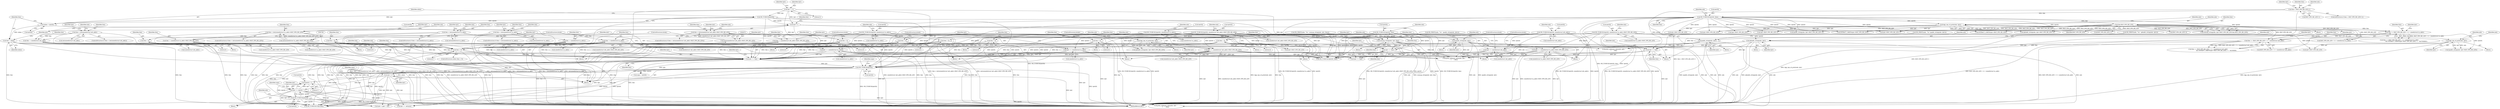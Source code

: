 digraph "0_tcpdump_af2cf04a9394c1a56227c2289ae8da262828294a@array" {
"1001174" [label="(Call,tptr[0] + 1)"];
"1001172" [label="(Call,tptr += tptr[0] + 1)"];
"1001160" [label="(Call,ND_TCHECK(tptr[0]))"];
"1001142" [label="(Call,tptr++)"];
"1001130" [label="(Call,tptr += tlen)"];
"1000865" [label="(Call,tlen -= sizeof(struct in6_addr))"];
"1000835" [label="(Call,tlen < (int)sizeof(struct in6_addr))"];
"1001087" [label="(Call,tlen = 0)"];
"1001000" [label="(Call,tlen = 0)"];
"1000719" [label="(Call,tlen > 0)"];
"1000821" [label="(Call,tlen -= (sizeof(struct in_addr)+BGP_VPN_RD_LEN))"];
"1000781" [label="(Call,tlen < (int)(sizeof(struct in_addr)+BGP_VPN_RD_LEN))"];
"1000783" [label="(Call,(int)(sizeof(struct in_addr)+BGP_VPN_RD_LEN))"];
"1000959" [label="(Call,tlen -= (sizeof(struct in_addr)))"];
"1000929" [label="(Call,tlen < (int)sizeof(struct in_addr))"];
"1000771" [label="(Call,tlen -= sizeof(struct in_addr))"];
"1000741" [label="(Call,tlen < (int)sizeof(struct in_addr))"];
"1000915" [label="(Call,tlen -= (sizeof(struct in6_addr)+BGP_VPN_RD_LEN))"];
"1000875" [label="(Call,tlen < (int)(sizeof(struct in6_addr)+BGP_VPN_RD_LEN))"];
"1000877" [label="(Call,(int)(sizeof(struct in6_addr)+BGP_VPN_RD_LEN))"];
"1000940" [label="(Call,tlen = 0)"];
"1000752" [label="(Call,tlen = 0)"];
"1000794" [label="(Call,tlen = 0)"];
"1000985" [label="(Call,tlen = 0)"];
"1000702" [label="(Call,tlen = nhlen)"];
"1000697" [label="(Call,nhlen = tptr[0])"];
"1000693" [label="(Call,ND_TCHECK(tptr[0]))"];
"1000690" [label="(Call,tptr +=3)"];
"1000888" [label="(Call,tlen = 0)"];
"1000846" [label="(Call,tlen = 0)"];
"1000757" [label="(Call,ND_TCHECK2(tptr[0], sizeof(struct in_addr)))"];
"1000945" [label="(Call,ND_TCHECK2(tptr[0], sizeof(struct in_addr)))"];
"1000799" [label="(Call,ND_TCHECK2(tptr[0], sizeof(struct in_addr)+BGP_VPN_RD_LEN))"];
"1000893" [label="(Call,ND_TCHECK2(tptr[0], sizeof(struct in6_addr)+BGP_VPN_RD_LEN))"];
"1000982" [label="(Call,tptr += tlen)"];
"1000978" [label="(Call,isonsap_string(ndo, tptr, tlen))"];
"1000968" [label="(Call,ND_TCHECK2(tptr[0], tlen))"];
"1001005" [label="(Call,ND_TCHECK2(tptr[0], tlen))"];
"1000990" [label="(Call,tlen < BGP_VPN_RD_LEN+1)"];
"1000921" [label="(Call,tptr += (sizeof(struct in6_addr)+BGP_VPN_RD_LEN))"];
"1000907" [label="(Call,bgp_vpn_rd_print(ndo, tptr))"];
"1000963" [label="(Call,tptr += (sizeof(struct in_addr)))"];
"1000956" [label="(Call,ipaddr_string(ndo, tptr))"];
"1000775" [label="(Call,tptr += sizeof(struct in_addr))"];
"1000768" [label="(Call,ipaddr_string(ndo, tptr))"];
"1000869" [label="(Call,tptr += sizeof(struct in6_addr))"];
"1000851" [label="(Call,ND_TCHECK2(tptr[0], sizeof(struct in6_addr)))"];
"1000862" [label="(Call,ip6addr_string(ndo, tptr))"];
"1001084" [label="(Call,tptr += tlen)"];
"1001029" [label="(Call,tlen == BGP_VPN_RD_LEN + 4 + sizeof(struct in_addr))"];
"1001024" [label="(Call,tlen-BGP_VPN_RD_LEN)"];
"1001058" [label="(Call,tlen == BGP_VPN_RD_LEN + 3 + sizeof(struct in6_addr))"];
"1001016" [label="(Call,bgp_vpn_rd_print(ndo, tptr))"];
"1000705" [label="(Call,tptr++)"];
"1000827" [label="(Call,tptr += (sizeof(struct in_addr)+BGP_VPN_RD_LEN))"];
"1000813" [label="(Call,bgp_vpn_rd_print(ndo, tptr))"];
"1001133" [label="(Call,ND_TCHECK(tptr[0]))"];
"1000990" [label="(Call,tlen < BGP_VPN_RD_LEN+1)"];
"1000705" [label="(Call,tptr++)"];
"1001020" [label="(Identifier,ndo)"];
"1000841" [label="(Block,)"];
"1000912" [label="(Call,tptr+BGP_VPN_RD_LEN)"];
"1000895" [label="(Identifier,tptr)"];
"1000750" [label="(Identifier,ndo)"];
"1000874" [label="(ControlStructure,if (tlen < (int)(sizeof(struct in6_addr)+BGP_VPN_RD_LEN)))"];
"1001015" [label="(Block,)"];
"1000769" [label="(Identifier,ndo)"];
"1000809" [label="(Identifier,ndo)"];
"1000763" [label="(Call,ND_PRINT((ndo, \"%s\",ipaddr_string(ndo, tptr))))"];
"1001017" [label="(Identifier,ndo)"];
"1000756" [label="(Block,)"];
"1000702" [label="(Call,tlen = nhlen)"];
"1000851" [label="(Call,ND_TCHECK2(tptr[0], sizeof(struct in6_addr)))"];
"1001137" [label="(Call,snpa = tptr[0])"];
"1000890" [label="(Literal,0)"];
"1000889" [label="(Identifier,tlen)"];
"1000761" [label="(Call,sizeof(struct in_addr))"];
"1001092" [label="(Call,ND_TCHECK2(tptr[0], tlen))"];
"1001089" [label="(Literal,0)"];
"1001005" [label="(Call,ND_TCHECK2(tptr[0], tlen))"];
"1000921" [label="(Call,tptr += (sizeof(struct in6_addr)+BGP_VPN_RD_LEN))"];
"1001004" [label="(Block,)"];
"1001040" [label="(Identifier,tptr)"];
"1000833" [label="(ControlStructure,break;)"];
"1000690" [label="(Call,tptr +=3)"];
"1001634" [label="(Call,print_unknown_data(ndo, tptr, \"\n\t    \", tlen))"];
"1000980" [label="(Identifier,tptr)"];
"1000963" [label="(Call,tptr += (sizeof(struct in_addr)))"];
"1001616" [label="(Call,ND_TCHECK2(*tptr,tlen))"];
"1000964" [label="(Identifier,tptr)"];
"1000873" [label="(ControlStructure,break;)"];
"1000814" [label="(Identifier,ndo)"];
"1000859" [label="(Identifier,ndo)"];
"1000794" [label="(Call,tlen = 0)"];
"1000927" [label="(ControlStructure,break;)"];
"1000894" [label="(Call,tptr[0])"];
"1001000" [label="(Call,tlen = 0)"];
"1000869" [label="(Call,tptr += sizeof(struct in6_addr))"];
"1000987" [label="(Literal,0)"];
"1000771" [label="(Call,tlen -= sizeof(struct in_addr))"];
"1001116" [label="(Call,tptr += tlen)"];
"1000768" [label="(Call,ipaddr_string(ndo, tptr))"];
"1001050" [label="(Call,tptr+BGP_VPN_RD_LEN+4)"];
"1000867" [label="(Call,sizeof(struct in6_addr))"];
"1000886" [label="(Identifier,ndo)"];
"1000930" [label="(Identifier,tlen)"];
"1001172" [label="(Call,tptr += tptr[0] + 1)"];
"1001653" [label="(Call,tptr += advance)"];
"1000877" [label="(Call,(int)(sizeof(struct in6_addr)+BGP_VPN_RD_LEN))"];
"1000973" [label="(Call,ND_PRINT((ndo, \"%s\", isonsap_string(ndo, tptr, tlen))))"];
"1000864" [label="(Identifier,tptr)"];
"1000777" [label="(Call,sizeof(struct in_addr))"];
"1000940" [label="(Call,tlen = 0)"];
"1000865" [label="(Call,tlen -= sizeof(struct in6_addr))"];
"1000888" [label="(Call,tlen = 0)"];
"1000875" [label="(Call,tlen < (int)(sizeof(struct in6_addr)+BGP_VPN_RD_LEN))"];
"1000883" [label="(Block,)"];
"1000743" [label="(Call,(int)sizeof(struct in_addr))"];
"1000800" [label="(Call,tptr[0])"];
"1000718" [label="(ControlStructure,while (tlen > 0))"];
"1000759" [label="(Identifier,tptr)"];
"1000837" [label="(Call,(int)sizeof(struct in6_addr))"];
"1000958" [label="(Identifier,tptr)"];
"1000915" [label="(Call,tlen -= (sizeof(struct in6_addr)+BGP_VPN_RD_LEN))"];
"1000946" [label="(Call,tptr[0])"];
"1000972" [label="(Identifier,tlen)"];
"1000957" [label="(Identifier,ndo)"];
"1000871" [label="(Call,sizeof(struct in6_addr))"];
"1000860" [label="(Block,)"];
"1000773" [label="(Call,sizeof(struct in_addr))"];
"1001059" [label="(Identifier,tlen)"];
"1001085" [label="(Identifier,tptr)"];
"1002940" [label="(Call,print_unknown_data(ndo, pptr, \"\n\t    \", len))"];
"1002950" [label="(MethodReturn,RET)"];
"1000834" [label="(ControlStructure,if (tlen < (int)sizeof(struct in6_addr)))"];
"1001026" [label="(Identifier,BGP_VPN_RD_LEN)"];
"1001019" [label="(Call,isonsap_string(ndo, tptr+BGP_VPN_RD_LEN,tlen-BGP_VPN_RD_LEN))"];
"1000753" [label="(Identifier,tlen)"];
"1000846" [label="(Call,tlen = 0)"];
"1000757" [label="(Call,ND_TCHECK2(tptr[0], sizeof(struct in_addr)))"];
"1000959" [label="(Call,tlen -= (sizeof(struct in_addr)))"];
"1000929" [label="(Call,tlen < (int)sizeof(struct in_addr))"];
"1000758" [label="(Call,tptr[0])"];
"1001158" [label="(Identifier,snpa)"];
"1001016" [label="(Call,bgp_vpn_rd_print(ndo, tptr))"];
"1000992" [label="(Call,BGP_VPN_RD_LEN+1)"];
"1000703" [label="(Identifier,tlen)"];
"1001002" [label="(Literal,0)"];
"1001081" [label="(Call,BGP_VPN_RD_LEN+3)"];
"1001058" [label="(Call,tlen == BGP_VPN_RD_LEN + 3 + sizeof(struct in6_addr))"];
"1000741" [label="(Call,tlen < (int)sizeof(struct in_addr))"];
"1000766" [label="(Block,)"];
"1000822" [label="(Identifier,tlen)"];
"1001018" [label="(Identifier,tptr)"];
"1000917" [label="(Call,sizeof(struct in6_addr)+BGP_VPN_RD_LEN)"];
"1001077" [label="(Call,ip6addr_string(ndo, tptr+BGP_VPN_RD_LEN+3))"];
"1000944" [label="(Block,)"];
"1000986" [label="(Identifier,tlen)"];
"1001166" [label="(Identifier,ndo)"];
"1000692" [label="(Literal,3)"];
"1001006" [label="(Call,tptr[0])"];
"1000982" [label="(Call,tptr += tlen)"];
"1000981" [label="(Identifier,tlen)"];
"1000818" [label="(Call,tptr+BGP_VPN_RD_LEN)"];
"1000770" [label="(Identifier,tptr)"];
"1001048" [label="(Call,ipaddr_string(ndo, tptr+BGP_VPN_RD_LEN+4))"];
"1001001" [label="(Identifier,tlen)"];
"1001173" [label="(Identifier,tptr)"];
"1001174" [label="(Call,tptr[0] + 1)"];
"1000813" [label="(Call,bgp_vpn_rd_print(ndo, tptr))"];
"1000836" [label="(Identifier,tlen)"];
"1000961" [label="(Call,sizeof(struct in_addr))"];
"1000815" [label="(Identifier,tptr)"];
"1000829" [label="(Call,sizeof(struct in_addr)+BGP_VPN_RD_LEN)"];
"1001028" [label="(Call,tlen == BGP_VPN_RD_LEN + 4 + sizeof(struct in_addr)\n                                    && EXTRACT_32BITS(tptr+BGP_VPN_RD_LEN) ==  0x47000601)"];
"1000942" [label="(Literal,0)"];
"1000998" [label="(Identifier,ndo)"];
"1001160" [label="(Call,ND_TCHECK(tptr[0]))"];
"1000923" [label="(Call,sizeof(struct in6_addr)+BGP_VPN_RD_LEN)"];
"1000945" [label="(Call,ND_TCHECK2(tptr[0], sizeof(struct in_addr)))"];
"1000988" [label="(ControlStructure,break;)"];
"1000910" [label="(Call,ip6addr_string(ndo, tptr+BGP_VPN_RD_LEN))"];
"1000708" [label="(Identifier,tlen)"];
"1000779" [label="(ControlStructure,break;)"];
"1000984" [label="(Identifier,tlen)"];
"1000978" [label="(Call,isonsap_string(ndo, tptr, tlen))"];
"1000863" [label="(Identifier,ndo)"];
"1000698" [label="(Identifier,nhlen)"];
"1000879" [label="(Call,sizeof(struct in6_addr)+BGP_VPN_RD_LEN)"];
"1001029" [label="(Call,tlen == BGP_VPN_RD_LEN + 4 + sizeof(struct in_addr))"];
"1000782" [label="(Identifier,tlen)"];
"1001126" [label="(Identifier,ndo)"];
"1000828" [label="(Identifier,tptr)"];
"1001007" [label="(Identifier,tptr)"];
"1001087" [label="(Call,tlen = 0)"];
"1000866" [label="(Identifier,tlen)"];
"1000954" [label="(Block,)"];
"1000951" [label="(Call,ND_PRINT((ndo, \"%s\", ipaddr_string(ndo, tptr))))"];
"1001138" [label="(Identifier,snpa)"];
"1001130" [label="(Call,tptr += tlen)"];
"1001159" [label="(Block,)"];
"1000739" [label="(Block,)"];
"1001161" [label="(Call,tptr[0])"];
"1001024" [label="(Call,tlen-BGP_VPN_RD_LEN)"];
"1000847" [label="(Identifier,tlen)"];
"1000853" [label="(Identifier,tptr)"];
"1000693" [label="(Call,ND_TCHECK(tptr[0]))"];
"1001143" [label="(Identifier,tptr)"];
"1000775" [label="(Call,tptr += sizeof(struct in_addr))"];
"1000781" [label="(Call,tlen < (int)(sizeof(struct in_addr)+BGP_VPN_RD_LEN))"];
"1001012" [label="(Identifier,ndo)"];
"1001021" [label="(Call,tptr+BGP_VPN_RD_LEN)"];
"1000965" [label="(Call,sizeof(struct in_addr))"];
"1001067" [label="(Call,EXTRACT_24BITS(tptr+BGP_VPN_RD_LEN))"];
"1001079" [label="(Call,tptr+BGP_VPN_RD_LEN+3)"];
"1000907" [label="(Call,bgp_vpn_rd_print(ndo, tptr))"];
"1000897" [label="(Call,sizeof(struct in6_addr)+BGP_VPN_RD_LEN)"];
"1001090" [label="(ControlStructure,break;)"];
"1000862" [label="(Call,ip6addr_string(ndo, tptr))"];
"1000906" [label="(Block,)"];
"1000967" [label="(ControlStructure,break;)"];
"1001031" [label="(Call,BGP_VPN_RD_LEN + 4 + sizeof(struct in_addr))"];
"1000776" [label="(Identifier,tptr)"];
"1000991" [label="(Identifier,tlen)"];
"1000827" [label="(Call,tptr += (sizeof(struct in_addr)+BGP_VPN_RD_LEN))"];
"1001178" [label="(Literal,1)"];
"1001133" [label="(Call,ND_TCHECK(tptr[0]))"];
"1000721" [label="(Literal,0)"];
"1000704" [label="(Identifier,nhlen)"];
"1000803" [label="(Call,sizeof(struct in_addr)+BGP_VPN_RD_LEN)"];
"1000909" [label="(Identifier,tptr)"];
"1000947" [label="(Identifier,tptr)"];
"1000785" [label="(Call,sizeof(struct in_addr)+BGP_VPN_RD_LEN)"];
"1000975" [label="(Identifier,ndo)"];
"1001038" [label="(Call,EXTRACT_32BITS(tptr+BGP_VPN_RD_LEN))"];
"1001052" [label="(Call,BGP_VPN_RD_LEN+4)"];
"1000719" [label="(Call,tlen > 0)"];
"1000801" [label="(Identifier,tptr)"];
"1001111" [label="(Call,print_unknown_data(ndo, tptr, \"\n\t    \", tlen))"];
"1000968" [label="(Call,ND_TCHECK2(tptr[0], tlen))"];
"1000789" [label="(Block,)"];
"1001134" [label="(Call,tptr[0])"];
"1000893" [label="(Call,ND_TCHECK2(tptr[0], sizeof(struct in6_addr)+BGP_VPN_RD_LEN))"];
"1000876" [label="(Identifier,tlen)"];
"1000695" [label="(Identifier,tptr)"];
"1001142" [label="(Call,tptr++)"];
"1000697" [label="(Call,nhlen = tptr[0])"];
"1000857" [label="(Call,ND_PRINT((ndo, \"%s\", ip6addr_string(ndo, tptr))))"];
"1000706" [label="(Identifier,tptr)"];
"1000855" [label="(Call,sizeof(struct in6_addr))"];
"1001068" [label="(Call,tptr+BGP_VPN_RD_LEN)"];
"1000979" [label="(Identifier,ndo)"];
"1000976" [label="(Block,)"];
"1000941" [label="(Identifier,tlen)"];
"1000772" [label="(Identifier,tlen)"];
"1000953" [label="(Identifier,ndo)"];
"1000823" [label="(Call,sizeof(struct in_addr)+BGP_VPN_RD_LEN)"];
"1000850" [label="(Block,)"];
"1001057" [label="(Call,tlen == BGP_VPN_RD_LEN + 3 + sizeof(struct in6_addr)\n                                         && EXTRACT_24BITS(tptr+BGP_VPN_RD_LEN) ==  0x350000)"];
"1001039" [label="(Call,tptr+BGP_VPN_RD_LEN)"];
"1000949" [label="(Call,sizeof(struct in_addr))"];
"1000726" [label="(Identifier,nnh)"];
"1000835" [label="(Call,tlen < (int)sizeof(struct in6_addr))"];
"1000798" [label="(Block,)"];
"1000985" [label="(Call,tlen = 0)"];
"1000747" [label="(Block,)"];
"1000852" [label="(Call,tptr[0])"];
"1001025" [label="(Identifier,tlen)"];
"1000938" [label="(Identifier,ndo)"];
"1001131" [label="(Identifier,tptr)"];
"1000960" [label="(Identifier,tlen)"];
"1000995" [label="(Block,)"];
"1000795" [label="(Identifier,tlen)"];
"1001145" [label="(Identifier,snpa)"];
"1001135" [label="(Identifier,tptr)"];
"1000754" [label="(Literal,0)"];
"1000765" [label="(Identifier,ndo)"];
"1000752" [label="(Call,tlen = 0)"];
"1000983" [label="(Identifier,tptr)"];
"1000969" [label="(Call,tptr[0])"];
"1001009" [label="(Identifier,tlen)"];
"1000796" [label="(Literal,0)"];
"1000780" [label="(ControlStructure,if (tlen < (int)(sizeof(struct in_addr)+BGP_VPN_RD_LEN)))"];
"1000916" [label="(Identifier,tlen)"];
"1000151" [label="(Block,)"];
"1001030" [label="(Identifier,tlen)"];
"1000956" [label="(Call,ipaddr_string(ndo, tptr))"];
"1001186" [label="(Call,tptr < pptr + len)"];
"1000816" [label="(Call,ipaddr_string(ndo, tptr+BGP_VPN_RD_LEN))"];
"1000792" [label="(Identifier,ndo)"];
"1000908" [label="(Identifier,ndo)"];
"1001088" [label="(Identifier,tlen)"];
"1000928" [label="(ControlStructure,if (tlen < (int)sizeof(struct in_addr)))"];
"1000742" [label="(Identifier,tlen)"];
"1000844" [label="(Identifier,ndo)"];
"1000691" [label="(Identifier,tptr)"];
"1000799" [label="(Call,ND_TCHECK2(tptr[0], sizeof(struct in_addr)+BGP_VPN_RD_LEN))"];
"1001060" [label="(Call,BGP_VPN_RD_LEN + 3 + sizeof(struct in6_addr))"];
"1000817" [label="(Identifier,ndo)"];
"1000848" [label="(Literal,0)"];
"1000931" [label="(Call,(int)sizeof(struct in_addr))"];
"1001132" [label="(Identifier,tlen)"];
"1001175" [label="(Call,tptr[0])"];
"1000989" [label="(ControlStructure,if (tlen < BGP_VPN_RD_LEN+1))"];
"1000694" [label="(Call,tptr[0])"];
"1000821" [label="(Call,tlen -= (sizeof(struct in_addr)+BGP_VPN_RD_LEN))"];
"1000935" [label="(Block,)"];
"1000783" [label="(Call,(int)(sizeof(struct in_addr)+BGP_VPN_RD_LEN))"];
"1000699" [label="(Call,tptr[0])"];
"1000922" [label="(Identifier,tptr)"];
"1000911" [label="(Identifier,ndo)"];
"1001084" [label="(Call,tptr += tlen)"];
"1001086" [label="(Identifier,tlen)"];
"1001069" [label="(Identifier,tptr)"];
"1000812" [label="(Block,)"];
"1000740" [label="(ControlStructure,if (tlen < (int)sizeof(struct in_addr)))"];
"1000870" [label="(Identifier,tptr)"];
"1000892" [label="(Block,)"];
"1000720" [label="(Identifier,tlen)"];
"1000903" [label="(Identifier,ndo)"];
"1001174" -> "1001172"  [label="AST: "];
"1001174" -> "1001178"  [label="CFG: "];
"1001175" -> "1001174"  [label="AST: "];
"1001178" -> "1001174"  [label="AST: "];
"1001172" -> "1001174"  [label="CFG: "];
"1001174" -> "1002950"  [label="DDG: tptr[0]"];
"1001172" -> "1001174"  [label="DDG: tptr"];
"1001160" -> "1001174"  [label="DDG: tptr[0]"];
"1001142" -> "1001174"  [label="DDG: tptr"];
"1001172" -> "1001159"  [label="AST: "];
"1001173" -> "1001172"  [label="AST: "];
"1001158" -> "1001172"  [label="CFG: "];
"1001172" -> "1002950"  [label="DDG: tptr[0] + 1"];
"1001172" -> "1001160"  [label="DDG: tptr"];
"1001160" -> "1001172"  [label="DDG: tptr[0]"];
"1001142" -> "1001172"  [label="DDG: tptr"];
"1001172" -> "1001186"  [label="DDG: tptr"];
"1001172" -> "1001616"  [label="DDG: tptr"];
"1001172" -> "1001634"  [label="DDG: tptr"];
"1001172" -> "1001653"  [label="DDG: tptr"];
"1001160" -> "1001159"  [label="AST: "];
"1001160" -> "1001161"  [label="CFG: "];
"1001161" -> "1001160"  [label="AST: "];
"1001166" -> "1001160"  [label="CFG: "];
"1001160" -> "1002950"  [label="DDG: ND_TCHECK(tptr[0])"];
"1001142" -> "1001160"  [label="DDG: tptr"];
"1001133" -> "1001160"  [label="DDG: tptr[0]"];
"1001130" -> "1001160"  [label="DDG: tptr"];
"1001160" -> "1001186"  [label="DDG: tptr[0]"];
"1001160" -> "1001616"  [label="DDG: tptr[0]"];
"1001160" -> "1001634"  [label="DDG: tptr[0]"];
"1001160" -> "1001653"  [label="DDG: tptr[0]"];
"1001142" -> "1000151"  [label="AST: "];
"1001142" -> "1001143"  [label="CFG: "];
"1001143" -> "1001142"  [label="AST: "];
"1001145" -> "1001142"  [label="CFG: "];
"1001130" -> "1001142"  [label="DDG: tptr"];
"1001133" -> "1001142"  [label="DDG: tptr[0]"];
"1001142" -> "1001186"  [label="DDG: tptr"];
"1001142" -> "1001616"  [label="DDG: tptr"];
"1001142" -> "1001634"  [label="DDG: tptr"];
"1001142" -> "1001653"  [label="DDG: tptr"];
"1001130" -> "1000151"  [label="AST: "];
"1001130" -> "1001132"  [label="CFG: "];
"1001131" -> "1001130"  [label="AST: "];
"1001132" -> "1001130"  [label="AST: "];
"1001135" -> "1001130"  [label="CFG: "];
"1001130" -> "1002950"  [label="DDG: tlen"];
"1000865" -> "1001130"  [label="DDG: tlen"];
"1001087" -> "1001130"  [label="DDG: tlen"];
"1001000" -> "1001130"  [label="DDG: tlen"];
"1000719" -> "1001130"  [label="DDG: tlen"];
"1000821" -> "1001130"  [label="DDG: tlen"];
"1000959" -> "1001130"  [label="DDG: tlen"];
"1000771" -> "1001130"  [label="DDG: tlen"];
"1000915" -> "1001130"  [label="DDG: tlen"];
"1000940" -> "1001130"  [label="DDG: tlen"];
"1000752" -> "1001130"  [label="DDG: tlen"];
"1000794" -> "1001130"  [label="DDG: tlen"];
"1000985" -> "1001130"  [label="DDG: tlen"];
"1000702" -> "1001130"  [label="DDG: tlen"];
"1000888" -> "1001130"  [label="DDG: tlen"];
"1000846" -> "1001130"  [label="DDG: tlen"];
"1000757" -> "1001130"  [label="DDG: tptr[0]"];
"1000945" -> "1001130"  [label="DDG: tptr[0]"];
"1000799" -> "1001130"  [label="DDG: tptr[0]"];
"1000893" -> "1001130"  [label="DDG: tptr[0]"];
"1000982" -> "1001130"  [label="DDG: tptr"];
"1001005" -> "1001130"  [label="DDG: tptr[0]"];
"1000921" -> "1001130"  [label="DDG: tptr"];
"1000963" -> "1001130"  [label="DDG: tptr"];
"1000968" -> "1001130"  [label="DDG: tptr[0]"];
"1000775" -> "1001130"  [label="DDG: tptr"];
"1000869" -> "1001130"  [label="DDG: tptr"];
"1001084" -> "1001130"  [label="DDG: tptr"];
"1000851" -> "1001130"  [label="DDG: tptr[0]"];
"1000705" -> "1001130"  [label="DDG: tptr"];
"1000827" -> "1001130"  [label="DDG: tptr"];
"1000693" -> "1001130"  [label="DDG: tptr[0]"];
"1000690" -> "1001130"  [label="DDG: tptr"];
"1001130" -> "1001133"  [label="DDG: tptr"];
"1001130" -> "1001137"  [label="DDG: tptr"];
"1001130" -> "1001186"  [label="DDG: tptr"];
"1001130" -> "1001616"  [label="DDG: tptr"];
"1001130" -> "1001634"  [label="DDG: tptr"];
"1001130" -> "1001653"  [label="DDG: tptr"];
"1000865" -> "1000850"  [label="AST: "];
"1000865" -> "1000867"  [label="CFG: "];
"1000866" -> "1000865"  [label="AST: "];
"1000867" -> "1000865"  [label="AST: "];
"1000870" -> "1000865"  [label="CFG: "];
"1000865" -> "1002950"  [label="DDG: tlen"];
"1000865" -> "1000719"  [label="DDG: tlen"];
"1000835" -> "1000865"  [label="DDG: tlen"];
"1000865" -> "1001616"  [label="DDG: tlen"];
"1000835" -> "1000834"  [label="AST: "];
"1000835" -> "1000837"  [label="CFG: "];
"1000836" -> "1000835"  [label="AST: "];
"1000837" -> "1000835"  [label="AST: "];
"1000844" -> "1000835"  [label="CFG: "];
"1000853" -> "1000835"  [label="CFG: "];
"1000835" -> "1002950"  [label="DDG: tlen < (int)sizeof(struct in6_addr)"];
"1000835" -> "1002950"  [label="DDG: (int)sizeof(struct in6_addr)"];
"1001087" -> "1001004"  [label="AST: "];
"1001087" -> "1001089"  [label="CFG: "];
"1001088" -> "1001087"  [label="AST: "];
"1001089" -> "1001087"  [label="AST: "];
"1001090" -> "1001087"  [label="CFG: "];
"1001087" -> "1002950"  [label="DDG: tlen"];
"1001087" -> "1000719"  [label="DDG: tlen"];
"1001087" -> "1001616"  [label="DDG: tlen"];
"1001000" -> "1000995"  [label="AST: "];
"1001000" -> "1001002"  [label="CFG: "];
"1001001" -> "1001000"  [label="AST: "];
"1001002" -> "1001000"  [label="AST: "];
"1001090" -> "1001000"  [label="CFG: "];
"1001000" -> "1002950"  [label="DDG: tlen"];
"1001000" -> "1000719"  [label="DDG: tlen"];
"1001000" -> "1001616"  [label="DDG: tlen"];
"1000719" -> "1000718"  [label="AST: "];
"1000719" -> "1000721"  [label="CFG: "];
"1000720" -> "1000719"  [label="AST: "];
"1000721" -> "1000719"  [label="AST: "];
"1000726" -> "1000719"  [label="CFG: "];
"1001126" -> "1000719"  [label="CFG: "];
"1000719" -> "1002950"  [label="DDG: tlen > 0"];
"1000821" -> "1000719"  [label="DDG: tlen"];
"1000959" -> "1000719"  [label="DDG: tlen"];
"1000771" -> "1000719"  [label="DDG: tlen"];
"1000915" -> "1000719"  [label="DDG: tlen"];
"1000940" -> "1000719"  [label="DDG: tlen"];
"1000752" -> "1000719"  [label="DDG: tlen"];
"1000794" -> "1000719"  [label="DDG: tlen"];
"1000985" -> "1000719"  [label="DDG: tlen"];
"1000702" -> "1000719"  [label="DDG: tlen"];
"1000888" -> "1000719"  [label="DDG: tlen"];
"1000846" -> "1000719"  [label="DDG: tlen"];
"1000719" -> "1001092"  [label="DDG: tlen"];
"1000719" -> "1001616"  [label="DDG: tlen"];
"1000821" -> "1000798"  [label="AST: "];
"1000821" -> "1000823"  [label="CFG: "];
"1000822" -> "1000821"  [label="AST: "];
"1000823" -> "1000821"  [label="AST: "];
"1000828" -> "1000821"  [label="CFG: "];
"1000821" -> "1002950"  [label="DDG: tlen"];
"1000781" -> "1000821"  [label="DDG: tlen"];
"1000821" -> "1001616"  [label="DDG: tlen"];
"1000781" -> "1000780"  [label="AST: "];
"1000781" -> "1000783"  [label="CFG: "];
"1000782" -> "1000781"  [label="AST: "];
"1000783" -> "1000781"  [label="AST: "];
"1000792" -> "1000781"  [label="CFG: "];
"1000801" -> "1000781"  [label="CFG: "];
"1000781" -> "1002950"  [label="DDG: tlen < (int)(sizeof(struct in_addr)+BGP_VPN_RD_LEN)"];
"1000781" -> "1002950"  [label="DDG: (int)(sizeof(struct in_addr)+BGP_VPN_RD_LEN)"];
"1000783" -> "1000781"  [label="DDG: sizeof(struct in_addr)+BGP_VPN_RD_LEN"];
"1000783" -> "1000785"  [label="CFG: "];
"1000784" -> "1000783"  [label="AST: "];
"1000785" -> "1000783"  [label="AST: "];
"1000783" -> "1002950"  [label="DDG: sizeof(struct in_addr)+BGP_VPN_RD_LEN"];
"1000959" -> "1000944"  [label="AST: "];
"1000959" -> "1000961"  [label="CFG: "];
"1000960" -> "1000959"  [label="AST: "];
"1000961" -> "1000959"  [label="AST: "];
"1000964" -> "1000959"  [label="CFG: "];
"1000959" -> "1002950"  [label="DDG: tlen"];
"1000929" -> "1000959"  [label="DDG: tlen"];
"1000959" -> "1001616"  [label="DDG: tlen"];
"1000929" -> "1000928"  [label="AST: "];
"1000929" -> "1000931"  [label="CFG: "];
"1000930" -> "1000929"  [label="AST: "];
"1000931" -> "1000929"  [label="AST: "];
"1000938" -> "1000929"  [label="CFG: "];
"1000947" -> "1000929"  [label="CFG: "];
"1000929" -> "1002950"  [label="DDG: tlen < (int)sizeof(struct in_addr)"];
"1000929" -> "1002950"  [label="DDG: (int)sizeof(struct in_addr)"];
"1000771" -> "1000756"  [label="AST: "];
"1000771" -> "1000773"  [label="CFG: "];
"1000772" -> "1000771"  [label="AST: "];
"1000773" -> "1000771"  [label="AST: "];
"1000776" -> "1000771"  [label="CFG: "];
"1000771" -> "1002950"  [label="DDG: tlen"];
"1000741" -> "1000771"  [label="DDG: tlen"];
"1000771" -> "1001616"  [label="DDG: tlen"];
"1000741" -> "1000740"  [label="AST: "];
"1000741" -> "1000743"  [label="CFG: "];
"1000742" -> "1000741"  [label="AST: "];
"1000743" -> "1000741"  [label="AST: "];
"1000750" -> "1000741"  [label="CFG: "];
"1000759" -> "1000741"  [label="CFG: "];
"1000741" -> "1002950"  [label="DDG: (int)sizeof(struct in_addr)"];
"1000741" -> "1002950"  [label="DDG: tlen < (int)sizeof(struct in_addr)"];
"1000915" -> "1000892"  [label="AST: "];
"1000915" -> "1000917"  [label="CFG: "];
"1000916" -> "1000915"  [label="AST: "];
"1000917" -> "1000915"  [label="AST: "];
"1000922" -> "1000915"  [label="CFG: "];
"1000915" -> "1002950"  [label="DDG: tlen"];
"1000875" -> "1000915"  [label="DDG: tlen"];
"1000915" -> "1001616"  [label="DDG: tlen"];
"1000875" -> "1000874"  [label="AST: "];
"1000875" -> "1000877"  [label="CFG: "];
"1000876" -> "1000875"  [label="AST: "];
"1000877" -> "1000875"  [label="AST: "];
"1000886" -> "1000875"  [label="CFG: "];
"1000895" -> "1000875"  [label="CFG: "];
"1000875" -> "1002950"  [label="DDG: tlen < (int)(sizeof(struct in6_addr)+BGP_VPN_RD_LEN)"];
"1000875" -> "1002950"  [label="DDG: (int)(sizeof(struct in6_addr)+BGP_VPN_RD_LEN)"];
"1000877" -> "1000875"  [label="DDG: sizeof(struct in6_addr)+BGP_VPN_RD_LEN"];
"1000877" -> "1000879"  [label="CFG: "];
"1000878" -> "1000877"  [label="AST: "];
"1000879" -> "1000877"  [label="AST: "];
"1000877" -> "1002950"  [label="DDG: sizeof(struct in6_addr)+BGP_VPN_RD_LEN"];
"1000940" -> "1000935"  [label="AST: "];
"1000940" -> "1000942"  [label="CFG: "];
"1000941" -> "1000940"  [label="AST: "];
"1000942" -> "1000940"  [label="AST: "];
"1000967" -> "1000940"  [label="CFG: "];
"1000940" -> "1002950"  [label="DDG: tlen"];
"1000940" -> "1001616"  [label="DDG: tlen"];
"1000752" -> "1000747"  [label="AST: "];
"1000752" -> "1000754"  [label="CFG: "];
"1000753" -> "1000752"  [label="AST: "];
"1000754" -> "1000752"  [label="AST: "];
"1000779" -> "1000752"  [label="CFG: "];
"1000752" -> "1002950"  [label="DDG: tlen"];
"1000752" -> "1001616"  [label="DDG: tlen"];
"1000794" -> "1000789"  [label="AST: "];
"1000794" -> "1000796"  [label="CFG: "];
"1000795" -> "1000794"  [label="AST: "];
"1000796" -> "1000794"  [label="AST: "];
"1000833" -> "1000794"  [label="CFG: "];
"1000794" -> "1002950"  [label="DDG: tlen"];
"1000794" -> "1001616"  [label="DDG: tlen"];
"1000985" -> "1000739"  [label="AST: "];
"1000985" -> "1000987"  [label="CFG: "];
"1000986" -> "1000985"  [label="AST: "];
"1000987" -> "1000985"  [label="AST: "];
"1000988" -> "1000985"  [label="CFG: "];
"1000985" -> "1002950"  [label="DDG: tlen"];
"1000985" -> "1001616"  [label="DDG: tlen"];
"1000702" -> "1000151"  [label="AST: "];
"1000702" -> "1000704"  [label="CFG: "];
"1000703" -> "1000702"  [label="AST: "];
"1000704" -> "1000702"  [label="AST: "];
"1000706" -> "1000702"  [label="CFG: "];
"1000702" -> "1002950"  [label="DDG: nhlen"];
"1000697" -> "1000702"  [label="DDG: nhlen"];
"1000702" -> "1001616"  [label="DDG: tlen"];
"1000697" -> "1000151"  [label="AST: "];
"1000697" -> "1000699"  [label="CFG: "];
"1000698" -> "1000697"  [label="AST: "];
"1000699" -> "1000697"  [label="AST: "];
"1000703" -> "1000697"  [label="CFG: "];
"1000693" -> "1000697"  [label="DDG: tptr[0]"];
"1000690" -> "1000697"  [label="DDG: tptr"];
"1000693" -> "1000151"  [label="AST: "];
"1000693" -> "1000694"  [label="CFG: "];
"1000694" -> "1000693"  [label="AST: "];
"1000698" -> "1000693"  [label="CFG: "];
"1000693" -> "1002950"  [label="DDG: ND_TCHECK(tptr[0])"];
"1000690" -> "1000693"  [label="DDG: tptr"];
"1000693" -> "1000705"  [label="DDG: tptr[0]"];
"1000693" -> "1001092"  [label="DDG: tptr[0]"];
"1000693" -> "1001133"  [label="DDG: tptr[0]"];
"1000690" -> "1000151"  [label="AST: "];
"1000690" -> "1000692"  [label="CFG: "];
"1000691" -> "1000690"  [label="AST: "];
"1000692" -> "1000690"  [label="AST: "];
"1000695" -> "1000690"  [label="CFG: "];
"1000690" -> "1000705"  [label="DDG: tptr"];
"1000690" -> "1001092"  [label="DDG: tptr"];
"1000690" -> "1001133"  [label="DDG: tptr"];
"1000888" -> "1000883"  [label="AST: "];
"1000888" -> "1000890"  [label="CFG: "];
"1000889" -> "1000888"  [label="AST: "];
"1000890" -> "1000888"  [label="AST: "];
"1000927" -> "1000888"  [label="CFG: "];
"1000888" -> "1002950"  [label="DDG: tlen"];
"1000888" -> "1001616"  [label="DDG: tlen"];
"1000846" -> "1000841"  [label="AST: "];
"1000846" -> "1000848"  [label="CFG: "];
"1000847" -> "1000846"  [label="AST: "];
"1000848" -> "1000846"  [label="AST: "];
"1000873" -> "1000846"  [label="CFG: "];
"1000846" -> "1002950"  [label="DDG: tlen"];
"1000846" -> "1001616"  [label="DDG: tlen"];
"1000757" -> "1000756"  [label="AST: "];
"1000757" -> "1000761"  [label="CFG: "];
"1000758" -> "1000757"  [label="AST: "];
"1000761" -> "1000757"  [label="AST: "];
"1000765" -> "1000757"  [label="CFG: "];
"1000757" -> "1002950"  [label="DDG: ND_TCHECK2(tptr[0], sizeof(struct in_addr))"];
"1000757" -> "1002950"  [label="DDG: tptr[0]"];
"1000757" -> "1000768"  [label="DDG: tptr[0]"];
"1000757" -> "1000775"  [label="DDG: tptr[0]"];
"1000757" -> "1001092"  [label="DDG: tptr[0]"];
"1000757" -> "1001133"  [label="DDG: tptr[0]"];
"1000945" -> "1000944"  [label="AST: "];
"1000945" -> "1000949"  [label="CFG: "];
"1000946" -> "1000945"  [label="AST: "];
"1000949" -> "1000945"  [label="AST: "];
"1000953" -> "1000945"  [label="CFG: "];
"1000945" -> "1002950"  [label="DDG: tptr[0]"];
"1000945" -> "1002950"  [label="DDG: ND_TCHECK2(tptr[0], sizeof(struct in_addr))"];
"1000945" -> "1000956"  [label="DDG: tptr[0]"];
"1000945" -> "1000963"  [label="DDG: tptr[0]"];
"1000945" -> "1001092"  [label="DDG: tptr[0]"];
"1000945" -> "1001133"  [label="DDG: tptr[0]"];
"1000799" -> "1000798"  [label="AST: "];
"1000799" -> "1000803"  [label="CFG: "];
"1000800" -> "1000799"  [label="AST: "];
"1000803" -> "1000799"  [label="AST: "];
"1000809" -> "1000799"  [label="CFG: "];
"1000799" -> "1002950"  [label="DDG: tptr[0]"];
"1000799" -> "1002950"  [label="DDG: ND_TCHECK2(tptr[0], sizeof(struct in_addr)+BGP_VPN_RD_LEN)"];
"1000799" -> "1000813"  [label="DDG: tptr[0]"];
"1000799" -> "1000816"  [label="DDG: tptr[0]"];
"1000799" -> "1000818"  [label="DDG: tptr[0]"];
"1000799" -> "1000827"  [label="DDG: tptr[0]"];
"1000799" -> "1001092"  [label="DDG: tptr[0]"];
"1000799" -> "1001133"  [label="DDG: tptr[0]"];
"1000893" -> "1000892"  [label="AST: "];
"1000893" -> "1000897"  [label="CFG: "];
"1000894" -> "1000893"  [label="AST: "];
"1000897" -> "1000893"  [label="AST: "];
"1000903" -> "1000893"  [label="CFG: "];
"1000893" -> "1002950"  [label="DDG: ND_TCHECK2(tptr[0], sizeof(struct in6_addr)+BGP_VPN_RD_LEN)"];
"1000893" -> "1002950"  [label="DDG: tptr[0]"];
"1000893" -> "1000907"  [label="DDG: tptr[0]"];
"1000893" -> "1000910"  [label="DDG: tptr[0]"];
"1000893" -> "1000912"  [label="DDG: tptr[0]"];
"1000893" -> "1000921"  [label="DDG: tptr[0]"];
"1000893" -> "1001092"  [label="DDG: tptr[0]"];
"1000893" -> "1001133"  [label="DDG: tptr[0]"];
"1000982" -> "1000739"  [label="AST: "];
"1000982" -> "1000984"  [label="CFG: "];
"1000983" -> "1000982"  [label="AST: "];
"1000984" -> "1000982"  [label="AST: "];
"1000986" -> "1000982"  [label="CFG: "];
"1000982" -> "1002950"  [label="DDG: tptr"];
"1000978" -> "1000982"  [label="DDG: tlen"];
"1000978" -> "1000982"  [label="DDG: tptr"];
"1000968" -> "1000982"  [label="DDG: tptr[0]"];
"1000982" -> "1001092"  [label="DDG: tptr"];
"1000982" -> "1001111"  [label="DDG: tptr"];
"1000982" -> "1001116"  [label="DDG: tptr"];
"1000978" -> "1000976"  [label="AST: "];
"1000978" -> "1000981"  [label="CFG: "];
"1000979" -> "1000978"  [label="AST: "];
"1000980" -> "1000978"  [label="AST: "];
"1000981" -> "1000978"  [label="AST: "];
"1000973" -> "1000978"  [label="CFG: "];
"1000978" -> "1002950"  [label="DDG: ndo"];
"1000978" -> "1002950"  [label="DDG: isonsap_string(ndo, tptr, tlen)"];
"1000968" -> "1000978"  [label="DDG: tptr[0]"];
"1000968" -> "1000978"  [label="DDG: tlen"];
"1000978" -> "1001111"  [label="DDG: ndo"];
"1000978" -> "1001634"  [label="DDG: ndo"];
"1000978" -> "1002940"  [label="DDG: ndo"];
"1000968" -> "1000739"  [label="AST: "];
"1000968" -> "1000972"  [label="CFG: "];
"1000969" -> "1000968"  [label="AST: "];
"1000972" -> "1000968"  [label="AST: "];
"1000975" -> "1000968"  [label="CFG: "];
"1000968" -> "1002950"  [label="DDG: tptr[0]"];
"1000968" -> "1002950"  [label="DDG: ND_TCHECK2(tptr[0], tlen)"];
"1000968" -> "1001092"  [label="DDG: tptr[0]"];
"1000968" -> "1001133"  [label="DDG: tptr[0]"];
"1001005" -> "1001004"  [label="AST: "];
"1001005" -> "1001009"  [label="CFG: "];
"1001006" -> "1001005"  [label="AST: "];
"1001009" -> "1001005"  [label="AST: "];
"1001012" -> "1001005"  [label="CFG: "];
"1001005" -> "1002950"  [label="DDG: ND_TCHECK2(tptr[0], tlen)"];
"1001005" -> "1002950"  [label="DDG: tptr[0]"];
"1000990" -> "1001005"  [label="DDG: tlen"];
"1001005" -> "1001016"  [label="DDG: tptr[0]"];
"1001005" -> "1001019"  [label="DDG: tptr[0]"];
"1001005" -> "1001021"  [label="DDG: tptr[0]"];
"1001005" -> "1001024"  [label="DDG: tlen"];
"1001005" -> "1001038"  [label="DDG: tptr[0]"];
"1001005" -> "1001039"  [label="DDG: tptr[0]"];
"1001005" -> "1001048"  [label="DDG: tptr[0]"];
"1001005" -> "1001050"  [label="DDG: tptr[0]"];
"1001005" -> "1001067"  [label="DDG: tptr[0]"];
"1001005" -> "1001068"  [label="DDG: tptr[0]"];
"1001005" -> "1001077"  [label="DDG: tptr[0]"];
"1001005" -> "1001079"  [label="DDG: tptr[0]"];
"1001005" -> "1001084"  [label="DDG: tptr[0]"];
"1001005" -> "1001092"  [label="DDG: tptr[0]"];
"1001005" -> "1001133"  [label="DDG: tptr[0]"];
"1000990" -> "1000989"  [label="AST: "];
"1000990" -> "1000992"  [label="CFG: "];
"1000991" -> "1000990"  [label="AST: "];
"1000992" -> "1000990"  [label="AST: "];
"1000998" -> "1000990"  [label="CFG: "];
"1001007" -> "1000990"  [label="CFG: "];
"1000990" -> "1002950"  [label="DDG: BGP_VPN_RD_LEN+1"];
"1000990" -> "1002950"  [label="DDG: tlen < BGP_VPN_RD_LEN+1"];
"1000921" -> "1000892"  [label="AST: "];
"1000921" -> "1000923"  [label="CFG: "];
"1000922" -> "1000921"  [label="AST: "];
"1000923" -> "1000921"  [label="AST: "];
"1000927" -> "1000921"  [label="CFG: "];
"1000921" -> "1002950"  [label="DDG: sizeof(struct in6_addr)+BGP_VPN_RD_LEN"];
"1000921" -> "1002950"  [label="DDG: tptr"];
"1000907" -> "1000921"  [label="DDG: tptr"];
"1000921" -> "1001092"  [label="DDG: tptr"];
"1000921" -> "1001111"  [label="DDG: tptr"];
"1000921" -> "1001116"  [label="DDG: tptr"];
"1000907" -> "1000906"  [label="AST: "];
"1000907" -> "1000909"  [label="CFG: "];
"1000908" -> "1000907"  [label="AST: "];
"1000909" -> "1000907"  [label="AST: "];
"1000911" -> "1000907"  [label="CFG: "];
"1000907" -> "1002950"  [label="DDG: bgp_vpn_rd_print(ndo, tptr)"];
"1000907" -> "1000910"  [label="DDG: ndo"];
"1000907" -> "1000910"  [label="DDG: tptr"];
"1000907" -> "1000912"  [label="DDG: tptr"];
"1000963" -> "1000944"  [label="AST: "];
"1000963" -> "1000965"  [label="CFG: "];
"1000964" -> "1000963"  [label="AST: "];
"1000965" -> "1000963"  [label="AST: "];
"1000967" -> "1000963"  [label="CFG: "];
"1000963" -> "1002950"  [label="DDG: tptr"];
"1000956" -> "1000963"  [label="DDG: tptr"];
"1000963" -> "1001092"  [label="DDG: tptr"];
"1000963" -> "1001111"  [label="DDG: tptr"];
"1000963" -> "1001116"  [label="DDG: tptr"];
"1000956" -> "1000954"  [label="AST: "];
"1000956" -> "1000958"  [label="CFG: "];
"1000957" -> "1000956"  [label="AST: "];
"1000958" -> "1000956"  [label="AST: "];
"1000951" -> "1000956"  [label="CFG: "];
"1000956" -> "1002950"  [label="DDG: ndo"];
"1000956" -> "1002950"  [label="DDG: ipaddr_string(ndo, tptr)"];
"1000956" -> "1001111"  [label="DDG: ndo"];
"1000956" -> "1001634"  [label="DDG: ndo"];
"1000956" -> "1002940"  [label="DDG: ndo"];
"1000775" -> "1000756"  [label="AST: "];
"1000775" -> "1000777"  [label="CFG: "];
"1000776" -> "1000775"  [label="AST: "];
"1000777" -> "1000775"  [label="AST: "];
"1000779" -> "1000775"  [label="CFG: "];
"1000775" -> "1002950"  [label="DDG: tptr"];
"1000768" -> "1000775"  [label="DDG: tptr"];
"1000775" -> "1001092"  [label="DDG: tptr"];
"1000775" -> "1001111"  [label="DDG: tptr"];
"1000775" -> "1001116"  [label="DDG: tptr"];
"1000768" -> "1000766"  [label="AST: "];
"1000768" -> "1000770"  [label="CFG: "];
"1000769" -> "1000768"  [label="AST: "];
"1000770" -> "1000768"  [label="AST: "];
"1000763" -> "1000768"  [label="CFG: "];
"1000768" -> "1002950"  [label="DDG: ndo"];
"1000768" -> "1002950"  [label="DDG: ipaddr_string(ndo, tptr)"];
"1000768" -> "1001111"  [label="DDG: ndo"];
"1000768" -> "1001634"  [label="DDG: ndo"];
"1000768" -> "1002940"  [label="DDG: ndo"];
"1000869" -> "1000850"  [label="AST: "];
"1000869" -> "1000871"  [label="CFG: "];
"1000870" -> "1000869"  [label="AST: "];
"1000871" -> "1000869"  [label="AST: "];
"1000873" -> "1000869"  [label="CFG: "];
"1000869" -> "1002950"  [label="DDG: tptr"];
"1000851" -> "1000869"  [label="DDG: tptr[0]"];
"1000862" -> "1000869"  [label="DDG: tptr"];
"1000869" -> "1001092"  [label="DDG: tptr"];
"1000869" -> "1001111"  [label="DDG: tptr"];
"1000869" -> "1001116"  [label="DDG: tptr"];
"1000851" -> "1000850"  [label="AST: "];
"1000851" -> "1000855"  [label="CFG: "];
"1000852" -> "1000851"  [label="AST: "];
"1000855" -> "1000851"  [label="AST: "];
"1000859" -> "1000851"  [label="CFG: "];
"1000851" -> "1002950"  [label="DDG: ND_TCHECK2(tptr[0], sizeof(struct in6_addr))"];
"1000851" -> "1002950"  [label="DDG: tptr[0]"];
"1000851" -> "1000862"  [label="DDG: tptr[0]"];
"1000851" -> "1001092"  [label="DDG: tptr[0]"];
"1000851" -> "1001133"  [label="DDG: tptr[0]"];
"1000862" -> "1000860"  [label="AST: "];
"1000862" -> "1000864"  [label="CFG: "];
"1000863" -> "1000862"  [label="AST: "];
"1000864" -> "1000862"  [label="AST: "];
"1000857" -> "1000862"  [label="CFG: "];
"1000862" -> "1002950"  [label="DDG: ndo"];
"1000862" -> "1002950"  [label="DDG: ip6addr_string(ndo, tptr)"];
"1000862" -> "1001111"  [label="DDG: ndo"];
"1000862" -> "1001634"  [label="DDG: ndo"];
"1000862" -> "1002940"  [label="DDG: ndo"];
"1001084" -> "1001004"  [label="AST: "];
"1001084" -> "1001086"  [label="CFG: "];
"1001085" -> "1001084"  [label="AST: "];
"1001086" -> "1001084"  [label="AST: "];
"1001088" -> "1001084"  [label="CFG: "];
"1001084" -> "1002950"  [label="DDG: tptr"];
"1001029" -> "1001084"  [label="DDG: tlen"];
"1001058" -> "1001084"  [label="DDG: tlen"];
"1001016" -> "1001084"  [label="DDG: tptr"];
"1001084" -> "1001092"  [label="DDG: tptr"];
"1001084" -> "1001111"  [label="DDG: tptr"];
"1001084" -> "1001116"  [label="DDG: tptr"];
"1001029" -> "1001028"  [label="AST: "];
"1001029" -> "1001031"  [label="CFG: "];
"1001030" -> "1001029"  [label="AST: "];
"1001031" -> "1001029"  [label="AST: "];
"1001040" -> "1001029"  [label="CFG: "];
"1001028" -> "1001029"  [label="CFG: "];
"1001029" -> "1002950"  [label="DDG: BGP_VPN_RD_LEN + 4 + sizeof(struct in_addr)"];
"1001029" -> "1001028"  [label="DDG: tlen"];
"1001029" -> "1001028"  [label="DDG: BGP_VPN_RD_LEN + 4 + sizeof(struct in_addr)"];
"1001024" -> "1001029"  [label="DDG: tlen"];
"1001024" -> "1001029"  [label="DDG: BGP_VPN_RD_LEN"];
"1001029" -> "1001058"  [label="DDG: tlen"];
"1001024" -> "1001019"  [label="AST: "];
"1001024" -> "1001026"  [label="CFG: "];
"1001025" -> "1001024"  [label="AST: "];
"1001026" -> "1001024"  [label="AST: "];
"1001019" -> "1001024"  [label="CFG: "];
"1001024" -> "1001019"  [label="DDG: tlen"];
"1001024" -> "1001019"  [label="DDG: BGP_VPN_RD_LEN"];
"1001024" -> "1001031"  [label="DDG: BGP_VPN_RD_LEN"];
"1001024" -> "1001038"  [label="DDG: BGP_VPN_RD_LEN"];
"1001024" -> "1001039"  [label="DDG: BGP_VPN_RD_LEN"];
"1001024" -> "1001048"  [label="DDG: BGP_VPN_RD_LEN"];
"1001024" -> "1001050"  [label="DDG: BGP_VPN_RD_LEN"];
"1001024" -> "1001052"  [label="DDG: BGP_VPN_RD_LEN"];
"1001024" -> "1001058"  [label="DDG: BGP_VPN_RD_LEN"];
"1001024" -> "1001060"  [label="DDG: BGP_VPN_RD_LEN"];
"1001024" -> "1001067"  [label="DDG: BGP_VPN_RD_LEN"];
"1001024" -> "1001068"  [label="DDG: BGP_VPN_RD_LEN"];
"1001024" -> "1001077"  [label="DDG: BGP_VPN_RD_LEN"];
"1001024" -> "1001079"  [label="DDG: BGP_VPN_RD_LEN"];
"1001024" -> "1001081"  [label="DDG: BGP_VPN_RD_LEN"];
"1001058" -> "1001057"  [label="AST: "];
"1001058" -> "1001060"  [label="CFG: "];
"1001059" -> "1001058"  [label="AST: "];
"1001060" -> "1001058"  [label="AST: "];
"1001069" -> "1001058"  [label="CFG: "];
"1001057" -> "1001058"  [label="CFG: "];
"1001058" -> "1002950"  [label="DDG: BGP_VPN_RD_LEN + 3 + sizeof(struct in6_addr)"];
"1001058" -> "1001057"  [label="DDG: tlen"];
"1001058" -> "1001057"  [label="DDG: BGP_VPN_RD_LEN + 3 + sizeof(struct in6_addr)"];
"1001016" -> "1001015"  [label="AST: "];
"1001016" -> "1001018"  [label="CFG: "];
"1001017" -> "1001016"  [label="AST: "];
"1001018" -> "1001016"  [label="AST: "];
"1001020" -> "1001016"  [label="CFG: "];
"1001016" -> "1002950"  [label="DDG: bgp_vpn_rd_print(ndo, tptr)"];
"1001016" -> "1001019"  [label="DDG: ndo"];
"1001016" -> "1001019"  [label="DDG: tptr"];
"1001016" -> "1001021"  [label="DDG: tptr"];
"1001016" -> "1001038"  [label="DDG: tptr"];
"1001016" -> "1001039"  [label="DDG: tptr"];
"1001016" -> "1001048"  [label="DDG: tptr"];
"1001016" -> "1001050"  [label="DDG: tptr"];
"1001016" -> "1001067"  [label="DDG: tptr"];
"1001016" -> "1001068"  [label="DDG: tptr"];
"1001016" -> "1001077"  [label="DDG: tptr"];
"1001016" -> "1001079"  [label="DDG: tptr"];
"1000705" -> "1000151"  [label="AST: "];
"1000705" -> "1000706"  [label="CFG: "];
"1000706" -> "1000705"  [label="AST: "];
"1000708" -> "1000705"  [label="CFG: "];
"1000705" -> "1001092"  [label="DDG: tptr"];
"1000705" -> "1001111"  [label="DDG: tptr"];
"1000705" -> "1001116"  [label="DDG: tptr"];
"1000827" -> "1000798"  [label="AST: "];
"1000827" -> "1000829"  [label="CFG: "];
"1000828" -> "1000827"  [label="AST: "];
"1000829" -> "1000827"  [label="AST: "];
"1000833" -> "1000827"  [label="CFG: "];
"1000827" -> "1002950"  [label="DDG: sizeof(struct in_addr)+BGP_VPN_RD_LEN"];
"1000827" -> "1002950"  [label="DDG: tptr"];
"1000813" -> "1000827"  [label="DDG: tptr"];
"1000827" -> "1001092"  [label="DDG: tptr"];
"1000827" -> "1001111"  [label="DDG: tptr"];
"1000827" -> "1001116"  [label="DDG: tptr"];
"1000813" -> "1000812"  [label="AST: "];
"1000813" -> "1000815"  [label="CFG: "];
"1000814" -> "1000813"  [label="AST: "];
"1000815" -> "1000813"  [label="AST: "];
"1000817" -> "1000813"  [label="CFG: "];
"1000813" -> "1002950"  [label="DDG: bgp_vpn_rd_print(ndo, tptr)"];
"1000813" -> "1000816"  [label="DDG: ndo"];
"1000813" -> "1000816"  [label="DDG: tptr"];
"1000813" -> "1000818"  [label="DDG: tptr"];
"1001133" -> "1000151"  [label="AST: "];
"1001133" -> "1001134"  [label="CFG: "];
"1001134" -> "1001133"  [label="AST: "];
"1001138" -> "1001133"  [label="CFG: "];
"1001133" -> "1002950"  [label="DDG: ND_TCHECK(tptr[0])"];
"1001133" -> "1001137"  [label="DDG: tptr[0]"];
"1001133" -> "1001186"  [label="DDG: tptr[0]"];
"1001133" -> "1001616"  [label="DDG: tptr[0]"];
"1001133" -> "1001634"  [label="DDG: tptr[0]"];
"1001133" -> "1001653"  [label="DDG: tptr[0]"];
}
